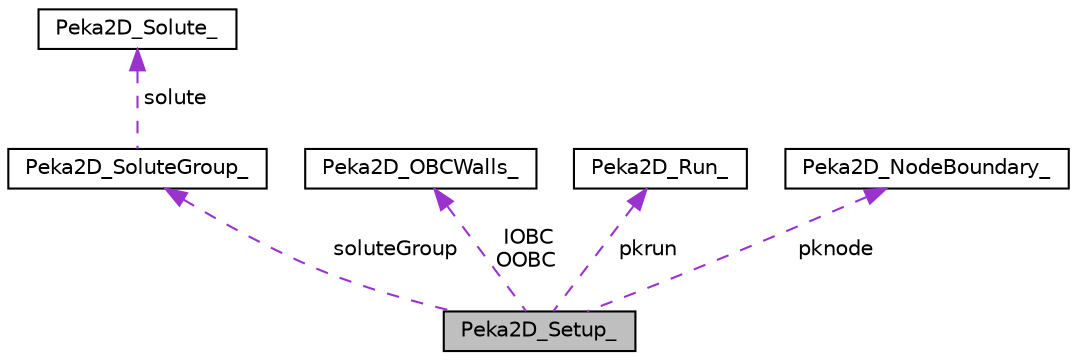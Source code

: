 digraph "Peka2D_Setup_"
{
 // LATEX_PDF_SIZE
  edge [fontname="Helvetica",fontsize="10",labelfontname="Helvetica",labelfontsize="10"];
  node [fontname="Helvetica",fontsize="10",shape=record];
  Node1 [label="Peka2D_Setup_",height=0.2,width=0.4,color="black", fillcolor="grey75", style="filled", fontcolor="black",tooltip=" "];
  Node2 -> Node1 [dir="back",color="darkorchid3",fontsize="10",style="dashed",label=" soluteGroup" ,fontname="Helvetica"];
  Node2 [label="Peka2D_SoluteGroup_",height=0.2,width=0.4,color="black", fillcolor="white", style="filled",URL="$structPeka2D__SoluteGroup__.html",tooltip=" "];
  Node3 -> Node2 [dir="back",color="darkorchid3",fontsize="10",style="dashed",label=" solute" ,fontname="Helvetica"];
  Node3 [label="Peka2D_Solute_",height=0.2,width=0.4,color="black", fillcolor="white", style="filled",URL="$structPeka2D__Solute__.html",tooltip=" "];
  Node4 -> Node1 [dir="back",color="darkorchid3",fontsize="10",style="dashed",label=" IOBC\nOOBC" ,fontname="Helvetica"];
  Node4 [label="Peka2D_OBCWalls_",height=0.2,width=0.4,color="black", fillcolor="white", style="filled",URL="$structPeka2D__OBCWalls__.html",tooltip=" "];
  Node5 -> Node1 [dir="back",color="darkorchid3",fontsize="10",style="dashed",label=" pkrun" ,fontname="Helvetica"];
  Node5 [label="Peka2D_Run_",height=0.2,width=0.4,color="black", fillcolor="white", style="filled",URL="$structPeka2D__Run__.html",tooltip=" "];
  Node6 -> Node1 [dir="back",color="darkorchid3",fontsize="10",style="dashed",label=" pknode" ,fontname="Helvetica"];
  Node6 [label="Peka2D_NodeBoundary_",height=0.2,width=0.4,color="black", fillcolor="white", style="filled",URL="$structPeka2D__NodeBoundary__.html",tooltip=" "];
}
